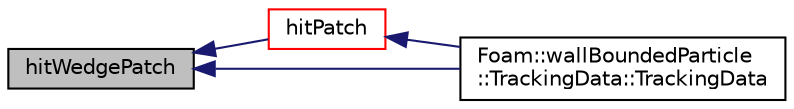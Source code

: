 digraph "hitWedgePatch"
{
  bgcolor="transparent";
  edge [fontname="Helvetica",fontsize="10",labelfontname="Helvetica",labelfontsize="10"];
  node [fontname="Helvetica",fontsize="10",shape=record];
  rankdir="LR";
  Node1 [label="hitWedgePatch",height=0.2,width=0.4,color="black", fillcolor="grey75", style="filled", fontcolor="black"];
  Node1 -> Node2 [dir="back",color="midnightblue",fontsize="10",style="solid",fontname="Helvetica"];
  Node2 [label="hitPatch",height=0.2,width=0.4,color="red",URL="$a02942.html#a214601691bbcc4cad5b232f322c885fe",tooltip="Overridable function to handle the particle hitting a patch. "];
  Node2 -> Node3 [dir="back",color="midnightblue",fontsize="10",style="solid",fontname="Helvetica"];
  Node3 [label="Foam::wallBoundedParticle\l::TrackingData::TrackingData",height=0.2,width=0.4,color="black",URL="$a02750.html#a6314a22146c220ef091a623801dc2b2d"];
  Node1 -> Node3 [dir="back",color="midnightblue",fontsize="10",style="solid",fontname="Helvetica"];
}
